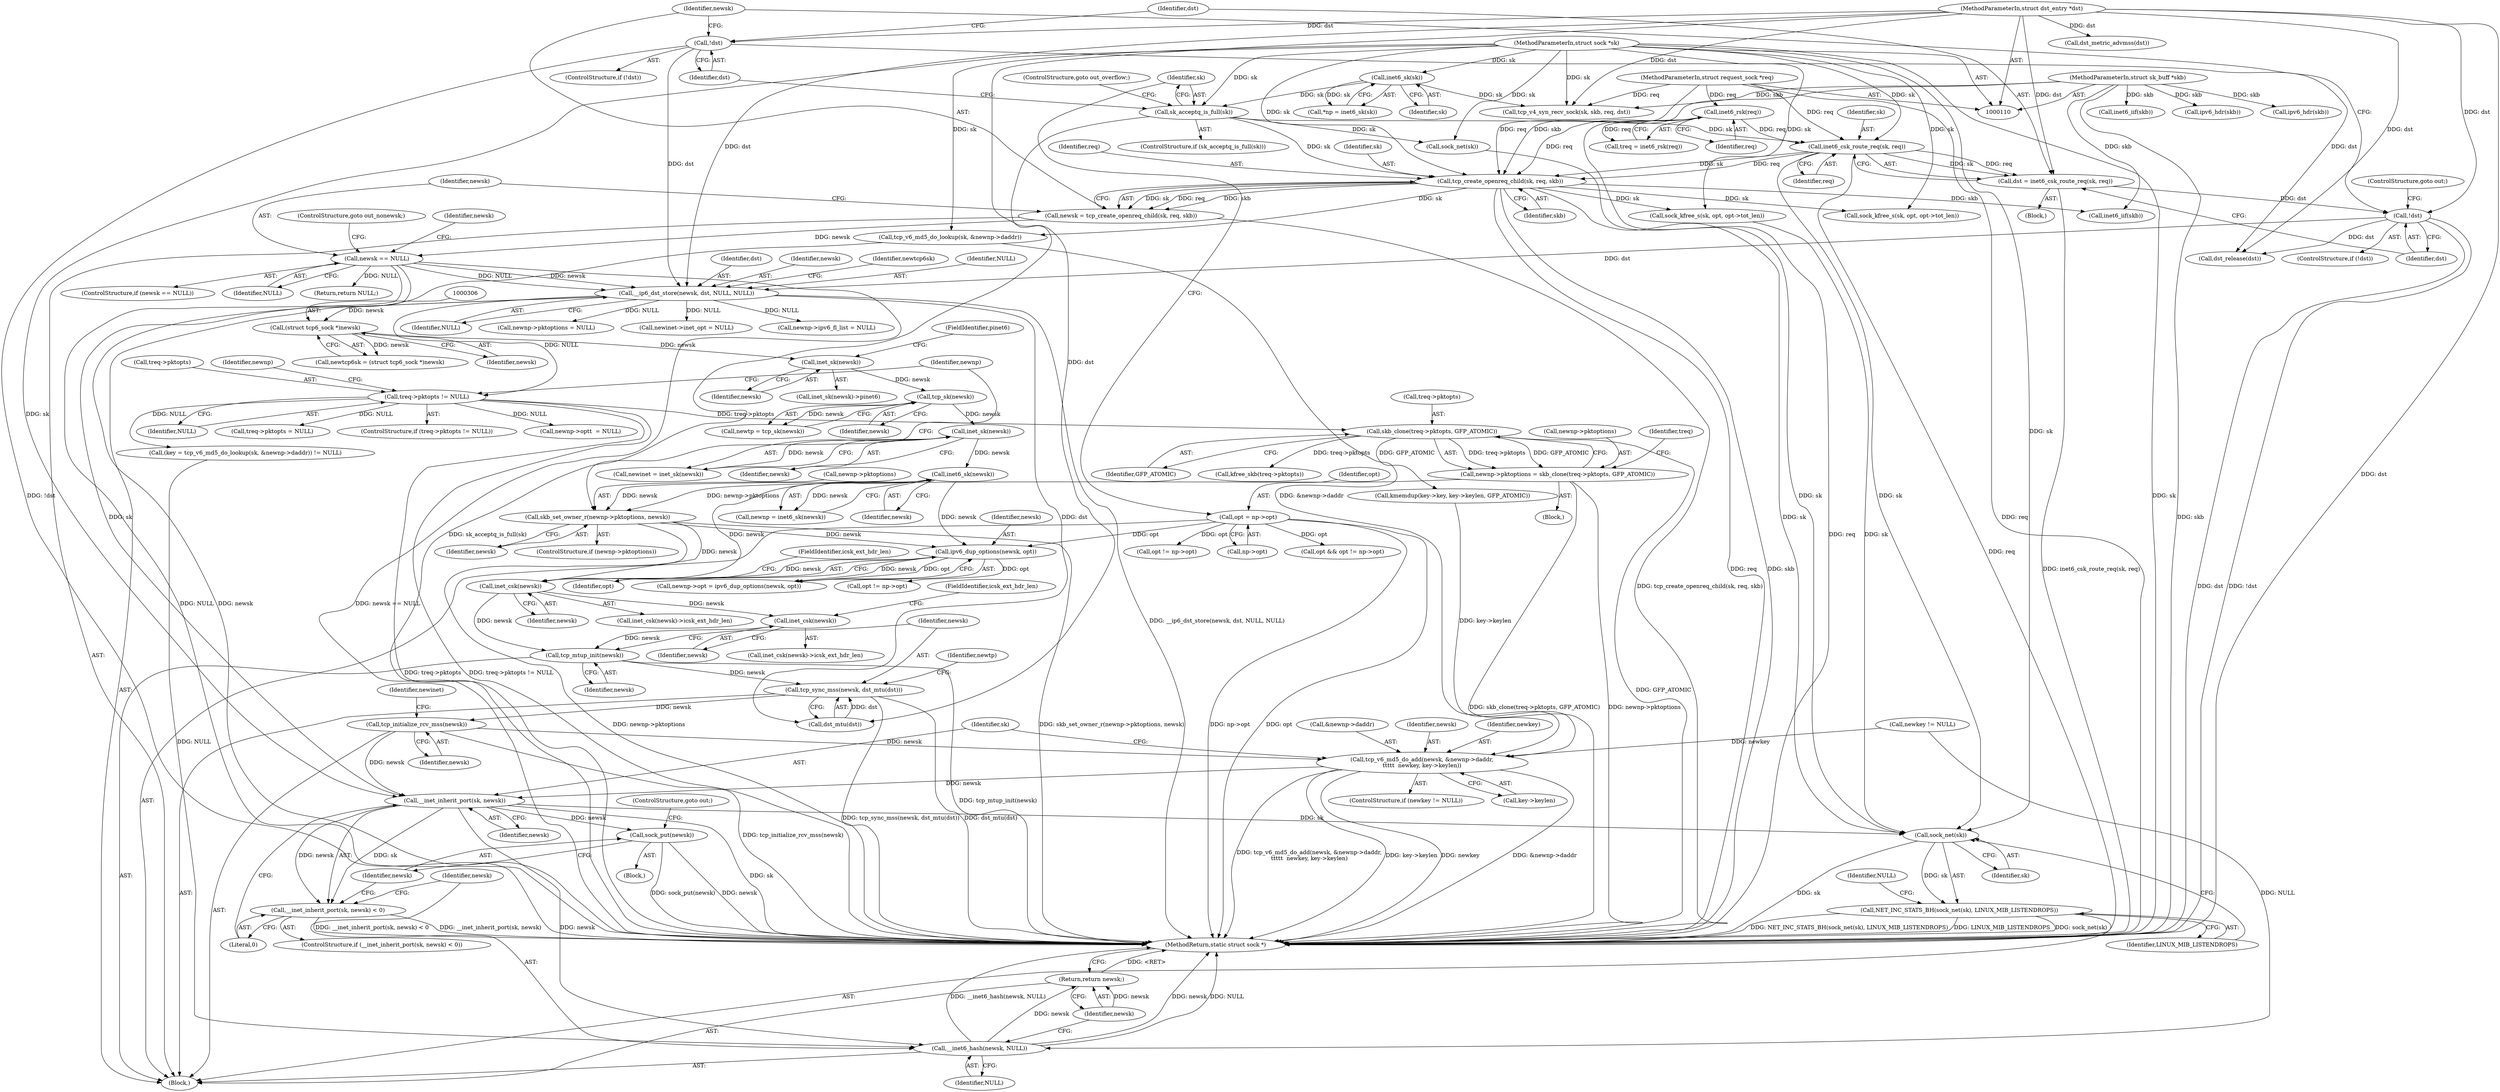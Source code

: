 digraph "0_linux_f6d8bd051c391c1c0458a30b2a7abcd939329259_33@pointer" {
"1000471" [label="(Call,inet_csk(newsk))"];
"1000454" [label="(Call,ipv6_dup_options(newsk, opt))"];
"1000423" [label="(Call,skb_set_owner_r(newnp->pktoptions, newsk))"];
"1000401" [label="(Call,newnp->pktoptions = skb_clone(treq->pktopts, GFP_ATOMIC))"];
"1000405" [label="(Call,skb_clone(treq->pktopts, GFP_ATOMIC))"];
"1000395" [label="(Call,treq->pktopts != NULL)"];
"1000298" [label="(Call,__ip6_dst_store(newsk, dst, NULL, NULL))"];
"1000289" [label="(Call,newsk == NULL)"];
"1000282" [label="(Call,newsk = tcp_create_openreq_child(sk, req, skb))"];
"1000284" [label="(Call,tcp_create_openreq_child(sk, req, skb))"];
"1000266" [label="(Call,sk_acceptq_is_full(sk))"];
"1000121" [label="(Call,inet6_sk(sk))"];
"1000111" [label="(MethodParameterIn,struct sock *sk)"];
"1000275" [label="(Call,inet6_csk_route_req(sk, req))"];
"1000258" [label="(Call,inet6_rsk(req))"];
"1000113" [label="(MethodParameterIn,struct request_sock *req)"];
"1000112" [label="(MethodParameterIn,struct sk_buff *skb)"];
"1000279" [label="(Call,!dst)"];
"1000273" [label="(Call,dst = inet6_csk_route_req(sk, req))"];
"1000114" [label="(MethodParameterIn,struct dst_entry *dst)"];
"1000270" [label="(Call,!dst)"];
"1000327" [label="(Call,inet6_sk(newsk))"];
"1000323" [label="(Call,inet_sk(newsk))"];
"1000319" [label="(Call,tcp_sk(newsk))"];
"1000310" [label="(Call,inet_sk(newsk))"];
"1000305" [label="(Call,(struct tcp6_sock *)newsk)"];
"1000260" [label="(Call,opt = np->opt)"];
"1000481" [label="(Call,inet_csk(newsk))"];
"1000495" [label="(Call,tcp_mtup_init(newsk))"];
"1000497" [label="(Call,tcp_sync_mss(newsk, dst_mtu(dst)))"];
"1000507" [label="(Call,tcp_initialize_rcv_mss(newsk))"];
"1000550" [label="(Call,tcp_v6_md5_do_add(newsk, &newnp->daddr,\n\t\t\t\t\t  newkey, key->keylen))"];
"1000562" [label="(Call,__inet_inherit_port(sk, newsk))"];
"1000561" [label="(Call,__inet_inherit_port(sk, newsk) < 0)"];
"1000567" [label="(Call,sock_put(newsk))"];
"1000570" [label="(Call,__inet6_hash(newsk, NULL))"];
"1000573" [label="(Return,return newsk;)"];
"1000599" [label="(Call,sock_net(sk))"];
"1000598" [label="(Call,NET_INC_STATS_BH(sock_net(sk), LINUX_MIB_LISTENDROPS))"];
"1000498" [label="(Identifier,newsk)"];
"1000412" [label="(Identifier,treq)"];
"1000277" [label="(Identifier,req)"];
"1000113" [label="(MethodParameterIn,struct request_sock *req)"];
"1000427" [label="(Identifier,newsk)"];
"1000288" [label="(ControlStructure,if (newsk == NULL))"];
"1000282" [label="(Call,newsk = tcp_create_openreq_child(sk, req, skb))"];
"1000112" [label="(MethodParameterIn,struct sk_buff *skb)"];
"1000276" [label="(Identifier,sk)"];
"1000600" [label="(Identifier,sk)"];
"1000325" [label="(Call,newnp = inet6_sk(newsk))"];
"1000278" [label="(ControlStructure,if (!dst))"];
"1000402" [label="(Call,newnp->pktoptions)"];
"1000419" [label="(ControlStructure,if (newnp->pktoptions))"];
"1000303" [label="(Call,newtcp6sk = (struct tcp6_sock *)newsk)"];
"1000399" [label="(Identifier,NULL)"];
"1000458" [label="(Call,opt != np->opt)"];
"1000111" [label="(MethodParameterIn,struct sock *sk)"];
"1000260" [label="(Call,opt = np->opt)"];
"1000481" [label="(Call,inet_csk(newsk))"];
"1000300" [label="(Identifier,dst)"];
"1000309" [label="(Call,inet_sk(newsk)->pinet6)"];
"1000450" [label="(Call,newnp->opt = ipv6_dup_options(newsk, opt))"];
"1000584" [label="(Call,opt != np->opt)"];
"1000508" [label="(Identifier,newsk)"];
"1000114" [label="(MethodParameterIn,struct dst_entry *dst)"];
"1000565" [label="(Literal,0)"];
"1000463" [label="(Call,sock_kfree_s(sk, opt, opt->tot_len))"];
"1000571" [label="(Identifier,newsk)"];
"1000497" [label="(Call,tcp_sync_mss(newsk, dst_mtu(dst)))"];
"1000589" [label="(Call,sock_kfree_s(sk, opt, opt->tot_len))"];
"1000285" [label="(Identifier,sk)"];
"1000368" [label="(Call,newinet->inet_opt = NULL)"];
"1000564" [label="(Identifier,newsk)"];
"1000373" [label="(Call,newnp->ipv6_fl_list = NULL)"];
"1000396" [label="(Call,treq->pktopts)"];
"1000562" [label="(Call,__inet_inherit_port(sk, newsk))"];
"1000238" [label="(Call,inet6_iif(skb))"];
"1000311" [label="(Identifier,newsk)"];
"1000568" [label="(Identifier,newsk)"];
"1000480" [label="(Call,inet_csk(newsk)->icsk_ext_hdr_len)"];
"1000563" [label="(Identifier,sk)"];
"1000269" [label="(ControlStructure,if (!dst))"];
"1000305" [label="(Call,(struct tcp6_sock *)newsk)"];
"1000551" [label="(Identifier,newsk)"];
"1000119" [label="(Call,*np = inet6_sk(sk))"];
"1000503" [label="(Identifier,newtp)"];
"1000577" [label="(Call,sock_net(sk))"];
"1000299" [label="(Identifier,newsk)"];
"1000275" [label="(Call,inet6_csk_route_req(sk, req))"];
"1000261" [label="(Identifier,opt)"];
"1000424" [label="(Call,newnp->pktoptions)"];
"1000265" [label="(ControlStructure,if (sk_acceptq_is_full(sk)))"];
"1000266" [label="(Call,sk_acceptq_is_full(sk))"];
"1000271" [label="(Identifier,dst)"];
"1000400" [label="(Block,)"];
"1000328" [label="(Identifier,newsk)"];
"1000280" [label="(Identifier,dst)"];
"1000496" [label="(Identifier,newsk)"];
"1000499" [label="(Call,dst_mtu(dst))"];
"1000598" [label="(Call,NET_INC_STATS_BH(sock_net(sk), LINUX_MIB_LISTENDROPS))"];
"1000582" [label="(Call,opt && opt != np->opt)"];
"1000268" [label="(ControlStructure,goto out_overflow;)"];
"1000566" [label="(Block,)"];
"1000262" [label="(Call,np->opt)"];
"1000121" [label="(Call,inet6_sk(sk))"];
"1000323" [label="(Call,inet_sk(newsk))"];
"1000556" [label="(Identifier,newkey)"];
"1000471" [label="(Call,inet_csk(newsk))"];
"1000310" [label="(Call,inet_sk(newsk))"];
"1000455" [label="(Identifier,newsk)"];
"1000286" [label="(Identifier,req)"];
"1000406" [label="(Call,treq->pktopts)"];
"1000290" [label="(Identifier,newsk)"];
"1000258" [label="(Call,inet6_rsk(req))"];
"1000291" [label="(Identifier,NULL)"];
"1000567" [label="(Call,sock_put(newsk))"];
"1000405" [label="(Call,skb_clone(treq->pktopts, GFP_ATOMIC))"];
"1000414" [label="(Call,treq->pktopts = NULL)"];
"1000552" [label="(Call,&newnp->daddr)"];
"1000561" [label="(Call,__inet_inherit_port(sk, newsk) < 0)"];
"1000320" [label="(Identifier,newsk)"];
"1000307" [label="(Identifier,newsk)"];
"1000604" [label="(MethodReturn,static struct sock *)"];
"1000601" [label="(Identifier,LINUX_MIB_LISTENDROPS)"];
"1000524" [label="(Call,(key = tcp_v6_md5_do_lookup(sk, &newnp->daddr)) != NULL)"];
"1000423" [label="(Call,skb_set_owner_r(newnp->pktoptions, newsk))"];
"1000281" [label="(ControlStructure,goto out;)"];
"1000546" [label="(ControlStructure,if (newkey != NULL))"];
"1000547" [label="(Call,newkey != NULL)"];
"1000473" [label="(FieldIdentifier,icsk_ext_hdr_len)"];
"1000470" [label="(Call,inet_csk(newsk)->icsk_ext_hdr_len)"];
"1000289" [label="(Call,newsk == NULL)"];
"1000602" [label="(Return,return NULL;)"];
"1000122" [label="(Identifier,sk)"];
"1000292" [label="(ControlStructure,goto out_nonewsk;)"];
"1000256" [label="(Call,treq = inet6_rsk(req))"];
"1000482" [label="(Identifier,newsk)"];
"1000454" [label="(Call,ipv6_dup_options(newsk, opt))"];
"1000279" [label="(Call,!dst)"];
"1000115" [label="(Block,)"];
"1000287" [label="(Identifier,skb)"];
"1000139" [label="(Call,tcp_v4_syn_recv_sock(sk, skb, req, dst))"];
"1000507" [label="(Call,tcp_initialize_rcv_mss(newsk))"];
"1000321" [label="(Call,newinet = inet_sk(newsk))"];
"1000401" [label="(Call,newnp->pktoptions = skb_clone(treq->pktopts, GFP_ATOMIC))"];
"1000505" [label="(Call,dst_metric_advmss(dst))"];
"1000444" [label="(Call,ipv6_hdr(skb))"];
"1000295" [label="(Identifier,newsk)"];
"1000599" [label="(Call,sock_net(sk))"];
"1000511" [label="(Identifier,newinet)"];
"1000312" [label="(FieldIdentifier,pinet6)"];
"1000410" [label="(Call,kfree_skb(treq->pktopts))"];
"1000317" [label="(Call,newtp = tcp_sk(newsk))"];
"1000298" [label="(Call,__ip6_dst_store(newsk, dst, NULL, NULL))"];
"1000259" [label="(Identifier,req)"];
"1000274" [label="(Identifier,dst)"];
"1000395" [label="(Call,treq->pktopts != NULL)"];
"1000595" [label="(Call,dst_release(dst))"];
"1000495" [label="(Call,tcp_mtup_init(newsk))"];
"1000483" [label="(FieldIdentifier,icsk_ext_hdr_len)"];
"1000394" [label="(ControlStructure,if (treq->pktopts != NULL))"];
"1000284" [label="(Call,tcp_create_openreq_child(sk, req, skb))"];
"1000304" [label="(Identifier,newtcp6sk)"];
"1000570" [label="(Call,__inet6_hash(newsk, NULL))"];
"1000573" [label="(Return,return newsk;)"];
"1000267" [label="(Identifier,sk)"];
"1000572" [label="(Identifier,NULL)"];
"1000273" [label="(Call,dst = inet6_csk_route_req(sk, req))"];
"1000283" [label="(Identifier,newsk)"];
"1000560" [label="(ControlStructure,if (__inet_inherit_port(sk, newsk) < 0))"];
"1000270" [label="(Call,!dst)"];
"1000327" [label="(Call,inet6_sk(newsk))"];
"1000527" [label="(Call,tcp_v6_md5_do_lookup(sk, &newnp->daddr))"];
"1000324" [label="(Identifier,newsk)"];
"1000430" [label="(Identifier,newnp)"];
"1000302" [label="(Identifier,NULL)"];
"1000437" [label="(Call,inet6_iif(skb))"];
"1000301" [label="(Identifier,NULL)"];
"1000456" [label="(Identifier,opt)"];
"1000272" [label="(Block,)"];
"1000574" [label="(Identifier,newsk)"];
"1000319" [label="(Call,tcp_sk(newsk))"];
"1000409" [label="(Identifier,GFP_ATOMIC)"];
"1000569" [label="(ControlStructure,goto out;)"];
"1000472" [label="(Identifier,newsk)"];
"1000389" [label="(Call,newnp->pktoptions = NULL)"];
"1000245" [label="(Call,ipv6_hdr(skb))"];
"1000538" [label="(Call,kmemdup(key->key, key->keylen, GFP_ATOMIC))"];
"1000550" [label="(Call,tcp_v6_md5_do_add(newsk, &newnp->daddr,\n\t\t\t\t\t  newkey, key->keylen))"];
"1000557" [label="(Call,key->keylen)"];
"1000428" [label="(Call,newnp->opt\t  = NULL)"];
"1000403" [label="(Identifier,newnp)"];
"1000603" [label="(Identifier,NULL)"];
"1000471" -> "1000470"  [label="AST: "];
"1000471" -> "1000472"  [label="CFG: "];
"1000472" -> "1000471"  [label="AST: "];
"1000473" -> "1000471"  [label="CFG: "];
"1000454" -> "1000471"  [label="DDG: newsk"];
"1000423" -> "1000471"  [label="DDG: newsk"];
"1000327" -> "1000471"  [label="DDG: newsk"];
"1000471" -> "1000481"  [label="DDG: newsk"];
"1000471" -> "1000495"  [label="DDG: newsk"];
"1000454" -> "1000450"  [label="AST: "];
"1000454" -> "1000456"  [label="CFG: "];
"1000455" -> "1000454"  [label="AST: "];
"1000456" -> "1000454"  [label="AST: "];
"1000450" -> "1000454"  [label="CFG: "];
"1000454" -> "1000450"  [label="DDG: newsk"];
"1000454" -> "1000450"  [label="DDG: opt"];
"1000423" -> "1000454"  [label="DDG: newsk"];
"1000327" -> "1000454"  [label="DDG: newsk"];
"1000260" -> "1000454"  [label="DDG: opt"];
"1000454" -> "1000458"  [label="DDG: opt"];
"1000423" -> "1000419"  [label="AST: "];
"1000423" -> "1000427"  [label="CFG: "];
"1000424" -> "1000423"  [label="AST: "];
"1000427" -> "1000423"  [label="AST: "];
"1000430" -> "1000423"  [label="CFG: "];
"1000423" -> "1000604"  [label="DDG: skb_set_owner_r(newnp->pktoptions, newsk)"];
"1000423" -> "1000604"  [label="DDG: newnp->pktoptions"];
"1000401" -> "1000423"  [label="DDG: newnp->pktoptions"];
"1000327" -> "1000423"  [label="DDG: newsk"];
"1000401" -> "1000400"  [label="AST: "];
"1000401" -> "1000405"  [label="CFG: "];
"1000402" -> "1000401"  [label="AST: "];
"1000405" -> "1000401"  [label="AST: "];
"1000412" -> "1000401"  [label="CFG: "];
"1000401" -> "1000604"  [label="DDG: skb_clone(treq->pktopts, GFP_ATOMIC)"];
"1000401" -> "1000604"  [label="DDG: newnp->pktoptions"];
"1000405" -> "1000401"  [label="DDG: treq->pktopts"];
"1000405" -> "1000401"  [label="DDG: GFP_ATOMIC"];
"1000405" -> "1000409"  [label="CFG: "];
"1000406" -> "1000405"  [label="AST: "];
"1000409" -> "1000405"  [label="AST: "];
"1000405" -> "1000604"  [label="DDG: GFP_ATOMIC"];
"1000395" -> "1000405"  [label="DDG: treq->pktopts"];
"1000405" -> "1000410"  [label="DDG: treq->pktopts"];
"1000405" -> "1000538"  [label="DDG: GFP_ATOMIC"];
"1000395" -> "1000394"  [label="AST: "];
"1000395" -> "1000399"  [label="CFG: "];
"1000396" -> "1000395"  [label="AST: "];
"1000399" -> "1000395"  [label="AST: "];
"1000403" -> "1000395"  [label="CFG: "];
"1000430" -> "1000395"  [label="CFG: "];
"1000395" -> "1000604"  [label="DDG: treq->pktopts"];
"1000395" -> "1000604"  [label="DDG: treq->pktopts != NULL"];
"1000298" -> "1000395"  [label="DDG: NULL"];
"1000395" -> "1000414"  [label="DDG: NULL"];
"1000395" -> "1000428"  [label="DDG: NULL"];
"1000395" -> "1000524"  [label="DDG: NULL"];
"1000298" -> "1000115"  [label="AST: "];
"1000298" -> "1000302"  [label="CFG: "];
"1000299" -> "1000298"  [label="AST: "];
"1000300" -> "1000298"  [label="AST: "];
"1000301" -> "1000298"  [label="AST: "];
"1000302" -> "1000298"  [label="AST: "];
"1000304" -> "1000298"  [label="CFG: "];
"1000298" -> "1000604"  [label="DDG: __ip6_dst_store(newsk, dst, NULL, NULL)"];
"1000289" -> "1000298"  [label="DDG: newsk"];
"1000289" -> "1000298"  [label="DDG: NULL"];
"1000279" -> "1000298"  [label="DDG: dst"];
"1000270" -> "1000298"  [label="DDG: dst"];
"1000114" -> "1000298"  [label="DDG: dst"];
"1000298" -> "1000305"  [label="DDG: newsk"];
"1000298" -> "1000368"  [label="DDG: NULL"];
"1000298" -> "1000373"  [label="DDG: NULL"];
"1000298" -> "1000389"  [label="DDG: NULL"];
"1000298" -> "1000499"  [label="DDG: dst"];
"1000289" -> "1000288"  [label="AST: "];
"1000289" -> "1000291"  [label="CFG: "];
"1000290" -> "1000289"  [label="AST: "];
"1000291" -> "1000289"  [label="AST: "];
"1000292" -> "1000289"  [label="CFG: "];
"1000295" -> "1000289"  [label="CFG: "];
"1000289" -> "1000604"  [label="DDG: NULL"];
"1000289" -> "1000604"  [label="DDG: newsk"];
"1000289" -> "1000604"  [label="DDG: newsk == NULL"];
"1000282" -> "1000289"  [label="DDG: newsk"];
"1000289" -> "1000602"  [label="DDG: NULL"];
"1000282" -> "1000115"  [label="AST: "];
"1000282" -> "1000284"  [label="CFG: "];
"1000283" -> "1000282"  [label="AST: "];
"1000284" -> "1000282"  [label="AST: "];
"1000290" -> "1000282"  [label="CFG: "];
"1000282" -> "1000604"  [label="DDG: tcp_create_openreq_child(sk, req, skb)"];
"1000284" -> "1000282"  [label="DDG: sk"];
"1000284" -> "1000282"  [label="DDG: req"];
"1000284" -> "1000282"  [label="DDG: skb"];
"1000284" -> "1000287"  [label="CFG: "];
"1000285" -> "1000284"  [label="AST: "];
"1000286" -> "1000284"  [label="AST: "];
"1000287" -> "1000284"  [label="AST: "];
"1000284" -> "1000604"  [label="DDG: req"];
"1000284" -> "1000604"  [label="DDG: skb"];
"1000266" -> "1000284"  [label="DDG: sk"];
"1000275" -> "1000284"  [label="DDG: sk"];
"1000275" -> "1000284"  [label="DDG: req"];
"1000111" -> "1000284"  [label="DDG: sk"];
"1000258" -> "1000284"  [label="DDG: req"];
"1000113" -> "1000284"  [label="DDG: req"];
"1000112" -> "1000284"  [label="DDG: skb"];
"1000284" -> "1000437"  [label="DDG: skb"];
"1000284" -> "1000463"  [label="DDG: sk"];
"1000284" -> "1000527"  [label="DDG: sk"];
"1000284" -> "1000589"  [label="DDG: sk"];
"1000284" -> "1000599"  [label="DDG: sk"];
"1000266" -> "1000265"  [label="AST: "];
"1000266" -> "1000267"  [label="CFG: "];
"1000267" -> "1000266"  [label="AST: "];
"1000268" -> "1000266"  [label="CFG: "];
"1000271" -> "1000266"  [label="CFG: "];
"1000266" -> "1000604"  [label="DDG: sk_acceptq_is_full(sk)"];
"1000121" -> "1000266"  [label="DDG: sk"];
"1000111" -> "1000266"  [label="DDG: sk"];
"1000266" -> "1000275"  [label="DDG: sk"];
"1000266" -> "1000577"  [label="DDG: sk"];
"1000121" -> "1000119"  [label="AST: "];
"1000121" -> "1000122"  [label="CFG: "];
"1000122" -> "1000121"  [label="AST: "];
"1000119" -> "1000121"  [label="CFG: "];
"1000121" -> "1000119"  [label="DDG: sk"];
"1000111" -> "1000121"  [label="DDG: sk"];
"1000121" -> "1000139"  [label="DDG: sk"];
"1000111" -> "1000110"  [label="AST: "];
"1000111" -> "1000604"  [label="DDG: sk"];
"1000111" -> "1000139"  [label="DDG: sk"];
"1000111" -> "1000275"  [label="DDG: sk"];
"1000111" -> "1000463"  [label="DDG: sk"];
"1000111" -> "1000527"  [label="DDG: sk"];
"1000111" -> "1000562"  [label="DDG: sk"];
"1000111" -> "1000577"  [label="DDG: sk"];
"1000111" -> "1000589"  [label="DDG: sk"];
"1000111" -> "1000599"  [label="DDG: sk"];
"1000275" -> "1000273"  [label="AST: "];
"1000275" -> "1000277"  [label="CFG: "];
"1000276" -> "1000275"  [label="AST: "];
"1000277" -> "1000275"  [label="AST: "];
"1000273" -> "1000275"  [label="CFG: "];
"1000275" -> "1000604"  [label="DDG: req"];
"1000275" -> "1000273"  [label="DDG: sk"];
"1000275" -> "1000273"  [label="DDG: req"];
"1000258" -> "1000275"  [label="DDG: req"];
"1000113" -> "1000275"  [label="DDG: req"];
"1000275" -> "1000599"  [label="DDG: sk"];
"1000258" -> "1000256"  [label="AST: "];
"1000258" -> "1000259"  [label="CFG: "];
"1000259" -> "1000258"  [label="AST: "];
"1000256" -> "1000258"  [label="CFG: "];
"1000258" -> "1000604"  [label="DDG: req"];
"1000258" -> "1000256"  [label="DDG: req"];
"1000113" -> "1000258"  [label="DDG: req"];
"1000113" -> "1000110"  [label="AST: "];
"1000113" -> "1000604"  [label="DDG: req"];
"1000113" -> "1000139"  [label="DDG: req"];
"1000112" -> "1000110"  [label="AST: "];
"1000112" -> "1000604"  [label="DDG: skb"];
"1000112" -> "1000139"  [label="DDG: skb"];
"1000112" -> "1000238"  [label="DDG: skb"];
"1000112" -> "1000245"  [label="DDG: skb"];
"1000112" -> "1000437"  [label="DDG: skb"];
"1000112" -> "1000444"  [label="DDG: skb"];
"1000279" -> "1000278"  [label="AST: "];
"1000279" -> "1000280"  [label="CFG: "];
"1000280" -> "1000279"  [label="AST: "];
"1000281" -> "1000279"  [label="CFG: "];
"1000283" -> "1000279"  [label="CFG: "];
"1000279" -> "1000604"  [label="DDG: dst"];
"1000279" -> "1000604"  [label="DDG: !dst"];
"1000273" -> "1000279"  [label="DDG: dst"];
"1000114" -> "1000279"  [label="DDG: dst"];
"1000279" -> "1000595"  [label="DDG: dst"];
"1000273" -> "1000272"  [label="AST: "];
"1000274" -> "1000273"  [label="AST: "];
"1000280" -> "1000273"  [label="CFG: "];
"1000273" -> "1000604"  [label="DDG: inet6_csk_route_req(sk, req)"];
"1000114" -> "1000273"  [label="DDG: dst"];
"1000114" -> "1000110"  [label="AST: "];
"1000114" -> "1000604"  [label="DDG: dst"];
"1000114" -> "1000139"  [label="DDG: dst"];
"1000114" -> "1000270"  [label="DDG: dst"];
"1000114" -> "1000499"  [label="DDG: dst"];
"1000114" -> "1000505"  [label="DDG: dst"];
"1000114" -> "1000595"  [label="DDG: dst"];
"1000270" -> "1000269"  [label="AST: "];
"1000270" -> "1000271"  [label="CFG: "];
"1000271" -> "1000270"  [label="AST: "];
"1000274" -> "1000270"  [label="CFG: "];
"1000283" -> "1000270"  [label="CFG: "];
"1000270" -> "1000604"  [label="DDG: !dst"];
"1000270" -> "1000595"  [label="DDG: dst"];
"1000327" -> "1000325"  [label="AST: "];
"1000327" -> "1000328"  [label="CFG: "];
"1000328" -> "1000327"  [label="AST: "];
"1000325" -> "1000327"  [label="CFG: "];
"1000327" -> "1000325"  [label="DDG: newsk"];
"1000323" -> "1000327"  [label="DDG: newsk"];
"1000323" -> "1000321"  [label="AST: "];
"1000323" -> "1000324"  [label="CFG: "];
"1000324" -> "1000323"  [label="AST: "];
"1000321" -> "1000323"  [label="CFG: "];
"1000323" -> "1000321"  [label="DDG: newsk"];
"1000319" -> "1000323"  [label="DDG: newsk"];
"1000319" -> "1000317"  [label="AST: "];
"1000319" -> "1000320"  [label="CFG: "];
"1000320" -> "1000319"  [label="AST: "];
"1000317" -> "1000319"  [label="CFG: "];
"1000319" -> "1000317"  [label="DDG: newsk"];
"1000310" -> "1000319"  [label="DDG: newsk"];
"1000310" -> "1000309"  [label="AST: "];
"1000310" -> "1000311"  [label="CFG: "];
"1000311" -> "1000310"  [label="AST: "];
"1000312" -> "1000310"  [label="CFG: "];
"1000305" -> "1000310"  [label="DDG: newsk"];
"1000305" -> "1000303"  [label="AST: "];
"1000305" -> "1000307"  [label="CFG: "];
"1000306" -> "1000305"  [label="AST: "];
"1000307" -> "1000305"  [label="AST: "];
"1000303" -> "1000305"  [label="CFG: "];
"1000305" -> "1000303"  [label="DDG: newsk"];
"1000260" -> "1000115"  [label="AST: "];
"1000260" -> "1000262"  [label="CFG: "];
"1000261" -> "1000260"  [label="AST: "];
"1000262" -> "1000260"  [label="AST: "];
"1000267" -> "1000260"  [label="CFG: "];
"1000260" -> "1000604"  [label="DDG: np->opt"];
"1000260" -> "1000604"  [label="DDG: opt"];
"1000260" -> "1000582"  [label="DDG: opt"];
"1000260" -> "1000584"  [label="DDG: opt"];
"1000481" -> "1000480"  [label="AST: "];
"1000481" -> "1000482"  [label="CFG: "];
"1000482" -> "1000481"  [label="AST: "];
"1000483" -> "1000481"  [label="CFG: "];
"1000481" -> "1000495"  [label="DDG: newsk"];
"1000495" -> "1000115"  [label="AST: "];
"1000495" -> "1000496"  [label="CFG: "];
"1000496" -> "1000495"  [label="AST: "];
"1000498" -> "1000495"  [label="CFG: "];
"1000495" -> "1000604"  [label="DDG: tcp_mtup_init(newsk)"];
"1000495" -> "1000497"  [label="DDG: newsk"];
"1000497" -> "1000115"  [label="AST: "];
"1000497" -> "1000499"  [label="CFG: "];
"1000498" -> "1000497"  [label="AST: "];
"1000499" -> "1000497"  [label="AST: "];
"1000503" -> "1000497"  [label="CFG: "];
"1000497" -> "1000604"  [label="DDG: tcp_sync_mss(newsk, dst_mtu(dst))"];
"1000497" -> "1000604"  [label="DDG: dst_mtu(dst)"];
"1000499" -> "1000497"  [label="DDG: dst"];
"1000497" -> "1000507"  [label="DDG: newsk"];
"1000507" -> "1000115"  [label="AST: "];
"1000507" -> "1000508"  [label="CFG: "];
"1000508" -> "1000507"  [label="AST: "];
"1000511" -> "1000507"  [label="CFG: "];
"1000507" -> "1000604"  [label="DDG: tcp_initialize_rcv_mss(newsk)"];
"1000507" -> "1000550"  [label="DDG: newsk"];
"1000507" -> "1000562"  [label="DDG: newsk"];
"1000550" -> "1000546"  [label="AST: "];
"1000550" -> "1000557"  [label="CFG: "];
"1000551" -> "1000550"  [label="AST: "];
"1000552" -> "1000550"  [label="AST: "];
"1000556" -> "1000550"  [label="AST: "];
"1000557" -> "1000550"  [label="AST: "];
"1000563" -> "1000550"  [label="CFG: "];
"1000550" -> "1000604"  [label="DDG: tcp_v6_md5_do_add(newsk, &newnp->daddr,\n\t\t\t\t\t  newkey, key->keylen)"];
"1000550" -> "1000604"  [label="DDG: key->keylen"];
"1000550" -> "1000604"  [label="DDG: newkey"];
"1000550" -> "1000604"  [label="DDG: &newnp->daddr"];
"1000527" -> "1000550"  [label="DDG: &newnp->daddr"];
"1000547" -> "1000550"  [label="DDG: newkey"];
"1000538" -> "1000550"  [label="DDG: key->keylen"];
"1000550" -> "1000562"  [label="DDG: newsk"];
"1000562" -> "1000561"  [label="AST: "];
"1000562" -> "1000564"  [label="CFG: "];
"1000563" -> "1000562"  [label="AST: "];
"1000564" -> "1000562"  [label="AST: "];
"1000565" -> "1000562"  [label="CFG: "];
"1000562" -> "1000604"  [label="DDG: sk"];
"1000562" -> "1000561"  [label="DDG: sk"];
"1000562" -> "1000561"  [label="DDG: newsk"];
"1000527" -> "1000562"  [label="DDG: sk"];
"1000562" -> "1000567"  [label="DDG: newsk"];
"1000562" -> "1000570"  [label="DDG: newsk"];
"1000562" -> "1000599"  [label="DDG: sk"];
"1000561" -> "1000560"  [label="AST: "];
"1000561" -> "1000565"  [label="CFG: "];
"1000565" -> "1000561"  [label="AST: "];
"1000568" -> "1000561"  [label="CFG: "];
"1000571" -> "1000561"  [label="CFG: "];
"1000561" -> "1000604"  [label="DDG: __inet_inherit_port(sk, newsk)"];
"1000561" -> "1000604"  [label="DDG: __inet_inherit_port(sk, newsk) < 0"];
"1000567" -> "1000566"  [label="AST: "];
"1000567" -> "1000568"  [label="CFG: "];
"1000568" -> "1000567"  [label="AST: "];
"1000569" -> "1000567"  [label="CFG: "];
"1000567" -> "1000604"  [label="DDG: newsk"];
"1000567" -> "1000604"  [label="DDG: sock_put(newsk)"];
"1000570" -> "1000115"  [label="AST: "];
"1000570" -> "1000572"  [label="CFG: "];
"1000571" -> "1000570"  [label="AST: "];
"1000572" -> "1000570"  [label="AST: "];
"1000574" -> "1000570"  [label="CFG: "];
"1000570" -> "1000604"  [label="DDG: newsk"];
"1000570" -> "1000604"  [label="DDG: NULL"];
"1000570" -> "1000604"  [label="DDG: __inet6_hash(newsk, NULL)"];
"1000524" -> "1000570"  [label="DDG: NULL"];
"1000547" -> "1000570"  [label="DDG: NULL"];
"1000570" -> "1000573"  [label="DDG: newsk"];
"1000573" -> "1000115"  [label="AST: "];
"1000573" -> "1000574"  [label="CFG: "];
"1000574" -> "1000573"  [label="AST: "];
"1000604" -> "1000573"  [label="CFG: "];
"1000573" -> "1000604"  [label="DDG: <RET>"];
"1000574" -> "1000573"  [label="DDG: newsk"];
"1000599" -> "1000598"  [label="AST: "];
"1000599" -> "1000600"  [label="CFG: "];
"1000600" -> "1000599"  [label="AST: "];
"1000601" -> "1000599"  [label="CFG: "];
"1000599" -> "1000604"  [label="DDG: sk"];
"1000599" -> "1000598"  [label="DDG: sk"];
"1000589" -> "1000599"  [label="DDG: sk"];
"1000577" -> "1000599"  [label="DDG: sk"];
"1000598" -> "1000115"  [label="AST: "];
"1000598" -> "1000601"  [label="CFG: "];
"1000601" -> "1000598"  [label="AST: "];
"1000603" -> "1000598"  [label="CFG: "];
"1000598" -> "1000604"  [label="DDG: sock_net(sk)"];
"1000598" -> "1000604"  [label="DDG: NET_INC_STATS_BH(sock_net(sk), LINUX_MIB_LISTENDROPS)"];
"1000598" -> "1000604"  [label="DDG: LINUX_MIB_LISTENDROPS"];
}
